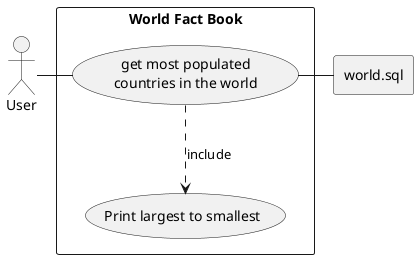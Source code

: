 @startuml

actor user as "User"

rectangle world.sql

rectangle "World Fact Book" {
    usecase UC4 as "get most populated
    countries in the world"

    usecase UCa as "Print largest to smallest"

    user     - UC4
    UC4 ..> UCa : include
    UC4 - world.sql
}

@enduml